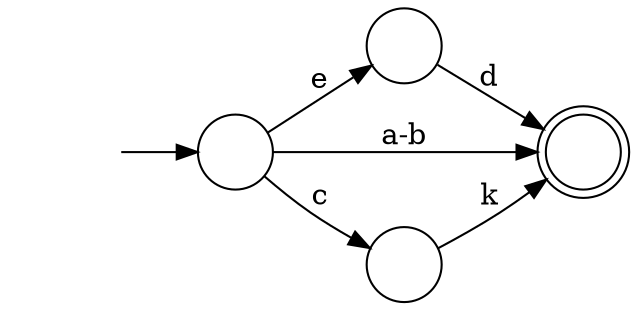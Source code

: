 digraph Automaton {
  rankdir = LR;
  0 [shape=circle,label=""];
  0 -> 2 [label="d"]
  1 [shape=circle,label=""];
  initial [shape=plaintext,label=""];
  initial -> 1
  1 -> 3 [label="c"]
  1 -> 2 [label="a-b"]
  1 -> 0 [label="e"]
  2 [shape=doublecircle,label=""];
  3 [shape=circle,label=""];
  3 -> 2 [label="k"]
}


